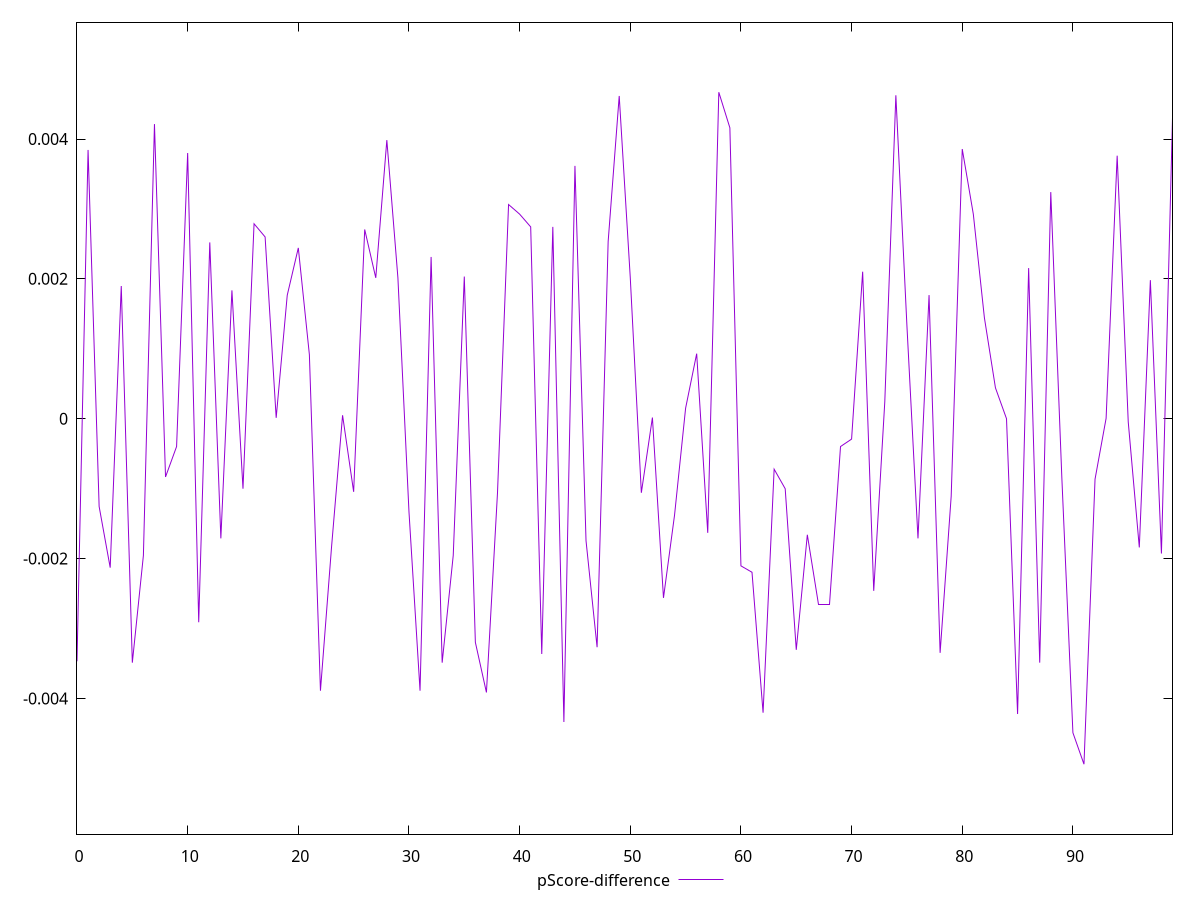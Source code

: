 reset

$pScoreDifference <<EOF
0 -0.0034682800931311597
1 0.003843465332665663
2 -0.0012553026106009169
3 -0.0021299806048634684
4 0.0018976557647632786
5 -0.0034888264045391804
6 -0.0019562809055989616
7 0.004213241125337497
8 -0.0008325140370110118
9 -0.00039778366304576984
10 0.0037997443969282063
11 -0.0029104987063545903
12 0.0025217069004408454
13 -0.0017116677964704174
14 0.001835819500717659
15 -0.001001341342645956
16 0.0027880783899516537
17 0.0025994300015188265
18 0.000013007542593534982
19 0.0017663458693640416
20 0.002442886938838429
21 0.0009157910691158788
22 -0.003890174844701333
23 -0.0018406433812558909
24 0.00004949544116072957
25 -0.0010453964594524523
26 0.0027062117102235606
27 0.0020145343969057983
28 0.003984014044244477
29 0.0020145343969057983
30 -0.0013295946020026594
31 -0.003890174844701333
32 0.0023131315832908284
33 -0.0034888264045391804
34 -0.0019561051570607946
35 0.0020327727006815843
36 -0.0031976069670545115
37 -0.003914591395652867
38 -0.0010589909906430495
39 0.0030630787213630217
40 0.0029256321490400694
41 0.0027432718507814924
42 -0.0033648270271628977
43 0.0027432718507814924
44 -0.004336758749204805
45 0.0036158946852725693
46 -0.001744420463290819
47 -0.003267662387694714
48 0.002533423378038302
49 0.004615313530081544
50 0.0020145343969057983
51 -0.0010589909906547623
52 0.00001671078595499864
53 -0.0025624003096639814
54 -0.0013780904948218313
55 0.0001503861019338526
56 0.0009305834208045982
57 -0.0016319884116418049
58 0.004669260325211255
59 0.004160151049633534
60 -0.002104139897023849
61 -0.0021963213855580033
62 -0.0042046635246799635
63 -0.0007216185179050594
64 -0.0010013413426395168
65 -0.00330463937395431
66 -0.001659636848686974
67 -0.0026567294537375163
68 -0.0026567294537375163
69 -0.00039778366304576984
70 -0.00029098763402435335
71 0.002102504324772176
72 -0.002461646842925491
73 0.00024158392294848507
74 0.00462554840889573
75 0.0013295022447873395
76 -0.0017116677964679194
77 0.0017680864844630273
78 -0.00334820097876104
79 -0.0011094643766696721
80 0.0038566527436947502
81 0.0029256321490400694
82 0.0014455187871676989
83 0.0004416406772637105
84 2.0271319173259528e-7
85 -0.004223104538718936
86 0.0021545219263037207
87 -0.0034888264045391804
88 0.003240686474416221
89 -0.0008440060009137496
90 -0.004490884687913921
91 -0.004940855065742711
92 -0.0008646914299122177
93 0.00000522000113512
94 0.0037617786586381374
95 -0.000045532687865113
96 -0.0018406433812558909
97 0.0019814082802847577
98 -0.0019278812341398943
99 0.004300485331454745
EOF

set key outside below
set xrange [0:99]
set yrange [-0.005940855065742711:0.005669260325211255]
set trange [-0.005940855065742711:0.005669260325211255]
set terminal svg size 640, 500 enhanced background rgb 'white'
set output "reprap/estimated-input-latency/samples/pages+cached+noexternal+nomedia+nocss+nojs/pScore-difference/values.svg"

plot $pScoreDifference title "pScore-difference" with line

reset
